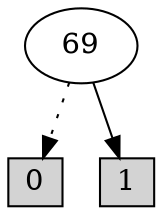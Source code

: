 digraph G {
0 [shape=box, label="0", style=filled, shape=box, height=0.3, width=0.3];
1 [shape=box, label="1", style=filled, shape=box, height=0.3, width=0.3];
140 [label="69"];
140 -> 0 [style=dotted];
140 -> 1 [style=filled];
}
